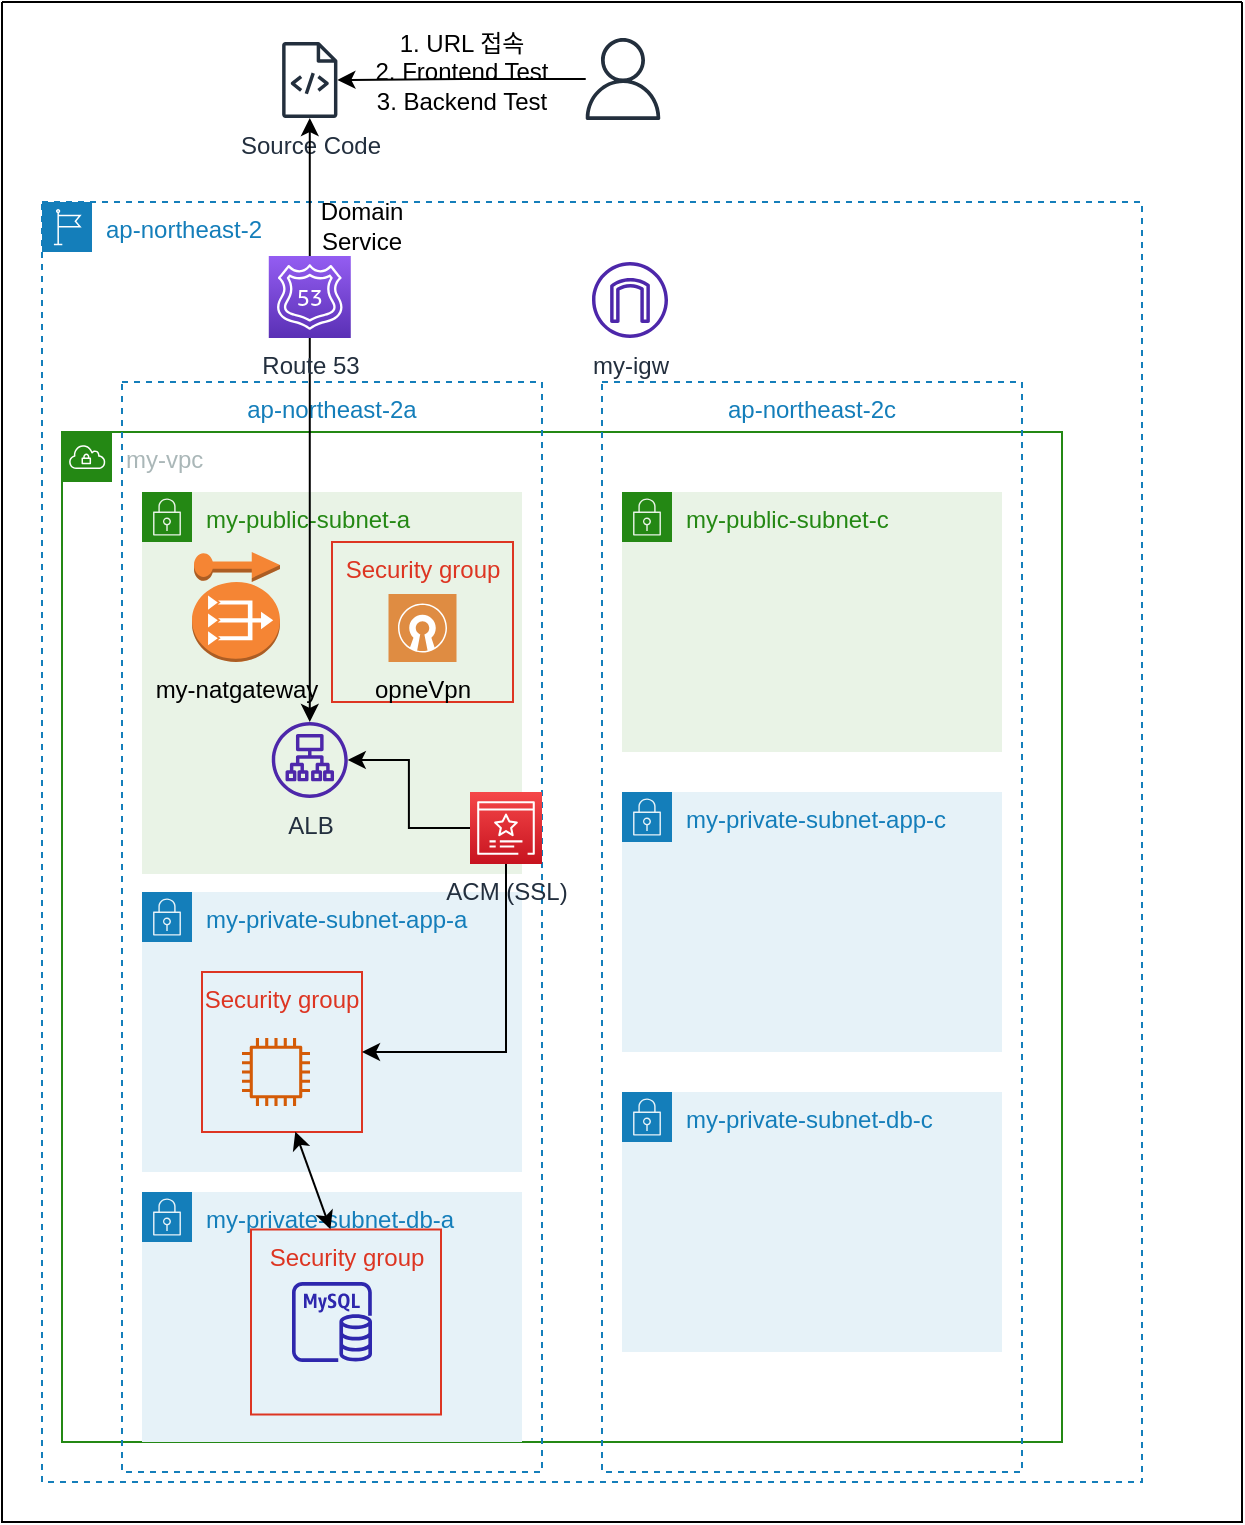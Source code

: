<mxfile version="21.6.6" type="github">
  <diagram name="페이지-1" id="v46Kw6hZMWN8n9hihEqH">
    <mxGraphModel dx="1071" dy="1174" grid="1" gridSize="10" guides="1" tooltips="1" connect="1" arrows="1" fold="1" page="1" pageScale="1" pageWidth="827" pageHeight="1169" math="0" shadow="0">
      <root>
        <mxCell id="0" />
        <mxCell id="1" parent="0" />
        <mxCell id="Re4XzMObqfCqmsB2IL9Q-99" value="" style="swimlane;startSize=0;" parent="1" vertex="1">
          <mxGeometry x="50" y="50" width="620" height="760" as="geometry" />
        </mxCell>
        <mxCell id="Re4XzMObqfCqmsB2IL9Q-1" value="ap-northeast-2" style="points=[[0,0],[0.25,0],[0.5,0],[0.75,0],[1,0],[1,0.25],[1,0.5],[1,0.75],[1,1],[0.75,1],[0.5,1],[0.25,1],[0,1],[0,0.75],[0,0.5],[0,0.25]];outlineConnect=0;gradientColor=none;html=1;whiteSpace=wrap;fontSize=12;fontStyle=0;container=1;pointerEvents=0;collapsible=0;recursiveResize=0;shape=mxgraph.aws4.group;grIcon=mxgraph.aws4.group_region;strokeColor=#147EBA;fillColor=none;verticalAlign=top;align=left;spacingLeft=30;fontColor=#147EBA;dashed=1;" parent="Re4XzMObqfCqmsB2IL9Q-99" vertex="1">
          <mxGeometry x="20" y="100" width="550" height="640" as="geometry" />
        </mxCell>
        <mxCell id="Re4XzMObqfCqmsB2IL9Q-2" value="my-vpc" style="points=[[0,0],[0.25,0],[0.5,0],[0.75,0],[1,0],[1,0.25],[1,0.5],[1,0.75],[1,1],[0.75,1],[0.5,1],[0.25,1],[0,1],[0,0.75],[0,0.5],[0,0.25]];outlineConnect=0;gradientColor=none;html=1;whiteSpace=wrap;fontSize=12;fontStyle=0;container=1;pointerEvents=0;collapsible=0;recursiveResize=0;shape=mxgraph.aws4.group;grIcon=mxgraph.aws4.group_vpc;strokeColor=#248814;fillColor=none;verticalAlign=top;align=left;spacingLeft=30;fontColor=#AAB7B8;dashed=0;" parent="Re4XzMObqfCqmsB2IL9Q-1" vertex="1">
          <mxGeometry x="10" y="115" width="500" height="505" as="geometry" />
        </mxCell>
        <mxCell id="Re4XzMObqfCqmsB2IL9Q-4" value="ap-northeast-2c" style="fillColor=none;strokeColor=#147EBA;dashed=1;verticalAlign=top;fontStyle=0;fontColor=#147EBA;whiteSpace=wrap;html=1;" parent="Re4XzMObqfCqmsB2IL9Q-2" vertex="1">
          <mxGeometry x="270" y="-25" width="210" height="545" as="geometry" />
        </mxCell>
        <mxCell id="Re4XzMObqfCqmsB2IL9Q-3" value="ap-northeast-2a" style="fillColor=none;strokeColor=#147EBA;dashed=1;verticalAlign=top;fontStyle=0;fontColor=#147EBA;whiteSpace=wrap;html=1;" parent="Re4XzMObqfCqmsB2IL9Q-2" vertex="1">
          <mxGeometry x="30" y="-25" width="210" height="545" as="geometry" />
        </mxCell>
        <mxCell id="Re4XzMObqfCqmsB2IL9Q-5" value="my-public-subnet-a" style="points=[[0,0],[0.25,0],[0.5,0],[0.75,0],[1,0],[1,0.25],[1,0.5],[1,0.75],[1,1],[0.75,1],[0.5,1],[0.25,1],[0,1],[0,0.75],[0,0.5],[0,0.25]];outlineConnect=0;gradientColor=none;html=1;whiteSpace=wrap;fontSize=12;fontStyle=0;container=1;pointerEvents=0;collapsible=0;recursiveResize=0;shape=mxgraph.aws4.group;grIcon=mxgraph.aws4.group_security_group;grStroke=0;strokeColor=#248814;fillColor=#E9F3E6;verticalAlign=top;align=left;spacingLeft=30;fontColor=#248814;dashed=0;" parent="Re4XzMObqfCqmsB2IL9Q-2" vertex="1">
          <mxGeometry x="40" y="30" width="190" height="191" as="geometry" />
        </mxCell>
        <mxCell id="Re4XzMObqfCqmsB2IL9Q-92" value="Security group" style="fillColor=none;strokeColor=#DD3522;verticalAlign=top;fontStyle=0;fontColor=#DD3522;whiteSpace=wrap;html=1;" parent="Re4XzMObqfCqmsB2IL9Q-5" vertex="1">
          <mxGeometry x="95" y="25" width="90.5" height="80" as="geometry" />
        </mxCell>
        <mxCell id="Re4XzMObqfCqmsB2IL9Q-91" value="opneVpn" style="sketch=0;pointerEvents=1;shadow=0;dashed=0;html=1;strokeColor=none;fillColor=#DF8C42;labelPosition=center;verticalLabelPosition=bottom;verticalAlign=top;align=center;outlineConnect=0;shape=mxgraph.veeam2.open_vpn;" parent="Re4XzMObqfCqmsB2IL9Q-5" vertex="1">
          <mxGeometry x="123.25" y="51" width="34" height="34" as="geometry" />
        </mxCell>
        <mxCell id="whf_MD7dpo_F-JLpSCtN-2" value="ALB" style="sketch=0;outlineConnect=0;fontColor=#232F3E;gradientColor=none;fillColor=#4D27AA;strokeColor=none;dashed=0;verticalLabelPosition=bottom;verticalAlign=top;align=center;html=1;fontSize=12;fontStyle=0;aspect=fixed;pointerEvents=1;shape=mxgraph.aws4.application_load_balancer;" vertex="1" parent="Re4XzMObqfCqmsB2IL9Q-5">
          <mxGeometry x="64.89" y="115" width="38" height="38" as="geometry" />
        </mxCell>
        <mxCell id="Re4XzMObqfCqmsB2IL9Q-6" value="my-private-subnet-app-a" style="points=[[0,0],[0.25,0],[0.5,0],[0.75,0],[1,0],[1,0.25],[1,0.5],[1,0.75],[1,1],[0.75,1],[0.5,1],[0.25,1],[0,1],[0,0.75],[0,0.5],[0,0.25]];outlineConnect=0;gradientColor=none;html=1;whiteSpace=wrap;fontSize=12;fontStyle=0;container=1;pointerEvents=0;collapsible=0;recursiveResize=0;shape=mxgraph.aws4.group;grIcon=mxgraph.aws4.group_security_group;grStroke=0;strokeColor=#147EBA;fillColor=#E6F2F8;verticalAlign=top;align=left;spacingLeft=30;fontColor=#147EBA;dashed=0;" parent="Re4XzMObqfCqmsB2IL9Q-2" vertex="1">
          <mxGeometry x="40" y="230" width="190" height="140" as="geometry" />
        </mxCell>
        <mxCell id="whf_MD7dpo_F-JLpSCtN-25" value="Security group" style="fillColor=none;strokeColor=#DD3522;verticalAlign=top;fontStyle=0;fontColor=#DD3522;whiteSpace=wrap;html=1;" vertex="1" parent="Re4XzMObqfCqmsB2IL9Q-6">
          <mxGeometry x="30" y="40" width="80" height="80" as="geometry" />
        </mxCell>
        <mxCell id="whf_MD7dpo_F-JLpSCtN-27" value="" style="sketch=0;outlineConnect=0;fontColor=#232F3E;gradientColor=none;fillColor=#D45B07;strokeColor=none;dashed=0;verticalLabelPosition=bottom;verticalAlign=top;align=center;html=1;fontSize=12;fontStyle=0;aspect=fixed;pointerEvents=1;shape=mxgraph.aws4.instance2;" vertex="1" parent="Re4XzMObqfCqmsB2IL9Q-6">
          <mxGeometry x="50" y="73" width="34" height="34" as="geometry" />
        </mxCell>
        <mxCell id="Re4XzMObqfCqmsB2IL9Q-7" value="my-private-subnet-db-a" style="points=[[0,0],[0.25,0],[0.5,0],[0.75,0],[1,0],[1,0.25],[1,0.5],[1,0.75],[1,1],[0.75,1],[0.5,1],[0.25,1],[0,1],[0,0.75],[0,0.5],[0,0.25]];outlineConnect=0;gradientColor=none;html=1;whiteSpace=wrap;fontSize=12;fontStyle=0;container=1;pointerEvents=0;collapsible=0;recursiveResize=0;shape=mxgraph.aws4.group;grIcon=mxgraph.aws4.group_security_group;grStroke=0;strokeColor=#147EBA;fillColor=#E6F2F8;verticalAlign=top;align=left;spacingLeft=30;fontColor=#147EBA;dashed=0;" parent="Re4XzMObqfCqmsB2IL9Q-2" vertex="1">
          <mxGeometry x="40" y="380" width="190" height="125" as="geometry" />
        </mxCell>
        <mxCell id="whf_MD7dpo_F-JLpSCtN-26" value="Security group" style="fillColor=none;strokeColor=#DD3522;verticalAlign=top;fontStyle=0;fontColor=#DD3522;whiteSpace=wrap;html=1;" vertex="1" parent="Re4XzMObqfCqmsB2IL9Q-7">
          <mxGeometry x="54.5" y="18.75" width="95" height="92.5" as="geometry" />
        </mxCell>
        <mxCell id="Re4XzMObqfCqmsB2IL9Q-8" value="my-public-subnet-c" style="points=[[0,0],[0.25,0],[0.5,0],[0.75,0],[1,0],[1,0.25],[1,0.5],[1,0.75],[1,1],[0.75,1],[0.5,1],[0.25,1],[0,1],[0,0.75],[0,0.5],[0,0.25]];outlineConnect=0;gradientColor=none;html=1;whiteSpace=wrap;fontSize=12;fontStyle=0;container=1;pointerEvents=0;collapsible=0;recursiveResize=0;shape=mxgraph.aws4.group;grIcon=mxgraph.aws4.group_security_group;grStroke=0;strokeColor=#248814;fillColor=#E9F3E6;verticalAlign=top;align=left;spacingLeft=30;fontColor=#248814;dashed=0;" parent="Re4XzMObqfCqmsB2IL9Q-2" vertex="1">
          <mxGeometry x="280" y="30" width="190" height="130" as="geometry" />
        </mxCell>
        <mxCell id="Re4XzMObqfCqmsB2IL9Q-10" value="my-private-subnet-app-c" style="points=[[0,0],[0.25,0],[0.5,0],[0.75,0],[1,0],[1,0.25],[1,0.5],[1,0.75],[1,1],[0.75,1],[0.5,1],[0.25,1],[0,1],[0,0.75],[0,0.5],[0,0.25]];outlineConnect=0;gradientColor=none;html=1;whiteSpace=wrap;fontSize=12;fontStyle=0;container=1;pointerEvents=0;collapsible=0;recursiveResize=0;shape=mxgraph.aws4.group;grIcon=mxgraph.aws4.group_security_group;grStroke=0;strokeColor=#147EBA;fillColor=#E6F2F8;verticalAlign=top;align=left;spacingLeft=30;fontColor=#147EBA;dashed=0;" parent="Re4XzMObqfCqmsB2IL9Q-2" vertex="1">
          <mxGeometry x="280" y="180" width="190" height="130" as="geometry" />
        </mxCell>
        <mxCell id="Re4XzMObqfCqmsB2IL9Q-11" value="my-private-subnet-db-c" style="points=[[0,0],[0.25,0],[0.5,0],[0.75,0],[1,0],[1,0.25],[1,0.5],[1,0.75],[1,1],[0.75,1],[0.5,1],[0.25,1],[0,1],[0,0.75],[0,0.5],[0,0.25]];outlineConnect=0;gradientColor=none;html=1;whiteSpace=wrap;fontSize=12;fontStyle=0;container=1;pointerEvents=0;collapsible=0;recursiveResize=0;shape=mxgraph.aws4.group;grIcon=mxgraph.aws4.group_security_group;grStroke=0;strokeColor=#147EBA;fillColor=#E6F2F8;verticalAlign=top;align=left;spacingLeft=30;fontColor=#147EBA;dashed=0;" parent="Re4XzMObqfCqmsB2IL9Q-2" vertex="1">
          <mxGeometry x="280" y="330" width="190" height="130" as="geometry" />
        </mxCell>
        <mxCell id="Re4XzMObqfCqmsB2IL9Q-90" value="" style="outlineConnect=0;dashed=0;verticalLabelPosition=bottom;verticalAlign=top;align=center;html=1;shape=mxgraph.aws3.elastic_ip;fillColor=#F58534;gradientColor=none;" parent="Re4XzMObqfCqmsB2IL9Q-2" vertex="1">
          <mxGeometry x="66" y="60" width="43" height="15" as="geometry" />
        </mxCell>
        <mxCell id="Re4XzMObqfCqmsB2IL9Q-12" value="my-natgateway" style="outlineConnect=0;dashed=0;verticalLabelPosition=bottom;verticalAlign=top;align=center;html=1;shape=mxgraph.aws3.vpc_nat_gateway;fillColor=#F58534;gradientColor=none;" parent="Re4XzMObqfCqmsB2IL9Q-2" vertex="1">
          <mxGeometry x="65" y="75" width="44" height="40" as="geometry" />
        </mxCell>
        <mxCell id="whf_MD7dpo_F-JLpSCtN-12" style="edgeStyle=orthogonalEdgeStyle;rounded=0;orthogonalLoop=1;jettySize=auto;html=1;" edge="1" parent="Re4XzMObqfCqmsB2IL9Q-2" source="whf_MD7dpo_F-JLpSCtN-10" target="whf_MD7dpo_F-JLpSCtN-2">
          <mxGeometry relative="1" as="geometry" />
        </mxCell>
        <mxCell id="whf_MD7dpo_F-JLpSCtN-24" style="edgeStyle=orthogonalEdgeStyle;rounded=0;orthogonalLoop=1;jettySize=auto;html=1;entryX=1;entryY=0.5;entryDx=0;entryDy=0;" edge="1" parent="Re4XzMObqfCqmsB2IL9Q-2" source="whf_MD7dpo_F-JLpSCtN-10" target="whf_MD7dpo_F-JLpSCtN-25">
          <mxGeometry relative="1" as="geometry">
            <mxPoint x="190" y="310" as="targetPoint" />
            <Array as="points">
              <mxPoint x="222" y="310" />
            </Array>
          </mxGeometry>
        </mxCell>
        <mxCell id="whf_MD7dpo_F-JLpSCtN-10" value="ACM (SSL)" style="sketch=0;points=[[0,0,0],[0.25,0,0],[0.5,0,0],[0.75,0,0],[1,0,0],[0,1,0],[0.25,1,0],[0.5,1,0],[0.75,1,0],[1,1,0],[0,0.25,0],[0,0.5,0],[0,0.75,0],[1,0.25,0],[1,0.5,0],[1,0.75,0]];outlineConnect=0;fontColor=#232F3E;gradientColor=#F54749;gradientDirection=north;fillColor=#C7131F;strokeColor=#ffffff;dashed=0;verticalLabelPosition=bottom;verticalAlign=top;align=center;html=1;fontSize=12;fontStyle=0;aspect=fixed;shape=mxgraph.aws4.resourceIcon;resIcon=mxgraph.aws4.certificate_manager_3;" vertex="1" parent="Re4XzMObqfCqmsB2IL9Q-2">
          <mxGeometry x="204" y="180" width="36" height="36" as="geometry" />
        </mxCell>
        <mxCell id="whf_MD7dpo_F-JLpSCtN-22" value="" style="sketch=0;outlineConnect=0;fontColor=#232F3E;gradientColor=none;fillColor=#2E27AD;strokeColor=none;dashed=0;verticalLabelPosition=bottom;verticalAlign=top;align=center;html=1;fontSize=12;fontStyle=0;aspect=fixed;pointerEvents=1;shape=mxgraph.aws4.rds_mysql_instance;" vertex="1" parent="Re4XzMObqfCqmsB2IL9Q-2">
          <mxGeometry x="115" y="425" width="40" height="40" as="geometry" />
        </mxCell>
        <mxCell id="whf_MD7dpo_F-JLpSCtN-23" value="" style="endArrow=classic;startArrow=classic;html=1;rounded=0;entryX=0.583;entryY=0.998;entryDx=0;entryDy=0;entryPerimeter=0;exitX=0.418;exitY=-0.002;exitDx=0;exitDy=0;exitPerimeter=0;" edge="1" parent="Re4XzMObqfCqmsB2IL9Q-2" source="whf_MD7dpo_F-JLpSCtN-26" target="whf_MD7dpo_F-JLpSCtN-25">
          <mxGeometry width="50" height="50" relative="1" as="geometry">
            <mxPoint x="130" y="425" as="sourcePoint" />
            <mxPoint x="108" y="360" as="targetPoint" />
          </mxGeometry>
        </mxCell>
        <mxCell id="Re4XzMObqfCqmsB2IL9Q-41" value="my-igw" style="sketch=0;outlineConnect=0;fontColor=#232F3E;gradientColor=none;fillColor=#4D27AA;strokeColor=none;dashed=0;verticalLabelPosition=bottom;verticalAlign=top;align=center;html=1;fontSize=12;fontStyle=0;aspect=fixed;pointerEvents=1;shape=mxgraph.aws4.internet_gateway;" parent="Re4XzMObqfCqmsB2IL9Q-1" vertex="1">
          <mxGeometry x="275" y="30" width="38" height="38" as="geometry" />
        </mxCell>
        <mxCell id="whf_MD7dpo_F-JLpSCtN-9" style="edgeStyle=orthogonalEdgeStyle;rounded=0;orthogonalLoop=1;jettySize=auto;html=1;" edge="1" parent="Re4XzMObqfCqmsB2IL9Q-1" source="whf_MD7dpo_F-JLpSCtN-1" target="whf_MD7dpo_F-JLpSCtN-2">
          <mxGeometry relative="1" as="geometry" />
        </mxCell>
        <mxCell id="whf_MD7dpo_F-JLpSCtN-1" value="Route 53" style="sketch=0;points=[[0,0,0],[0.25,0,0],[0.5,0,0],[0.75,0,0],[1,0,0],[0,1,0],[0.25,1,0],[0.5,1,0],[0.75,1,0],[1,1,0],[0,0.25,0],[0,0.5,0],[0,0.75,0],[1,0.25,0],[1,0.5,0],[1,0.75,0]];outlineConnect=0;fontColor=#232F3E;gradientColor=#945DF2;gradientDirection=north;fillColor=#5A30B5;strokeColor=#ffffff;dashed=0;verticalLabelPosition=bottom;verticalAlign=top;align=center;html=1;fontSize=12;fontStyle=0;aspect=fixed;shape=mxgraph.aws4.resourceIcon;resIcon=mxgraph.aws4.route_53;" vertex="1" parent="Re4XzMObqfCqmsB2IL9Q-1">
          <mxGeometry x="113.39" y="27" width="41" height="41" as="geometry" />
        </mxCell>
        <mxCell id="whf_MD7dpo_F-JLpSCtN-8" value="Domain Service" style="text;html=1;strokeColor=none;fillColor=none;align=center;verticalAlign=middle;whiteSpace=wrap;rounded=0;" vertex="1" parent="Re4XzMObqfCqmsB2IL9Q-1">
          <mxGeometry x="130" y="-3" width="60" height="30" as="geometry" />
        </mxCell>
        <mxCell id="whf_MD7dpo_F-JLpSCtN-3" value="Source Code" style="sketch=0;outlineConnect=0;fontColor=#232F3E;gradientColor=none;fillColor=#232F3D;strokeColor=none;dashed=0;verticalLabelPosition=bottom;verticalAlign=top;align=center;html=1;fontSize=12;fontStyle=0;aspect=fixed;pointerEvents=1;shape=mxgraph.aws4.source_code;" vertex="1" parent="Re4XzMObqfCqmsB2IL9Q-99">
          <mxGeometry x="140" y="20" width="27.77" height="38" as="geometry" />
        </mxCell>
        <mxCell id="whf_MD7dpo_F-JLpSCtN-5" style="edgeStyle=orthogonalEdgeStyle;rounded=0;orthogonalLoop=1;jettySize=auto;html=1;" edge="1" parent="Re4XzMObqfCqmsB2IL9Q-99" source="whf_MD7dpo_F-JLpSCtN-4" target="whf_MD7dpo_F-JLpSCtN-3">
          <mxGeometry relative="1" as="geometry" />
        </mxCell>
        <mxCell id="whf_MD7dpo_F-JLpSCtN-4" value="" style="sketch=0;outlineConnect=0;fontColor=#232F3E;gradientColor=none;fillColor=#232F3D;strokeColor=none;dashed=0;verticalLabelPosition=bottom;verticalAlign=top;align=center;html=1;fontSize=12;fontStyle=0;aspect=fixed;pointerEvents=1;shape=mxgraph.aws4.user;" vertex="1" parent="Re4XzMObqfCqmsB2IL9Q-99">
          <mxGeometry x="290" y="18" width="41" height="41" as="geometry" />
        </mxCell>
        <mxCell id="whf_MD7dpo_F-JLpSCtN-6" value="1. URL 접속&lt;br&gt;2. Frontend Test&lt;br&gt;3. Backend Test" style="text;html=1;strokeColor=none;fillColor=none;align=center;verticalAlign=middle;whiteSpace=wrap;rounded=0;" vertex="1" parent="Re4XzMObqfCqmsB2IL9Q-99">
          <mxGeometry x="180" y="20" width="100" height="30" as="geometry" />
        </mxCell>
        <mxCell id="whf_MD7dpo_F-JLpSCtN-7" style="edgeStyle=orthogonalEdgeStyle;rounded=0;orthogonalLoop=1;jettySize=auto;html=1;" edge="1" parent="Re4XzMObqfCqmsB2IL9Q-99" source="whf_MD7dpo_F-JLpSCtN-1" target="whf_MD7dpo_F-JLpSCtN-3">
          <mxGeometry relative="1" as="geometry" />
        </mxCell>
      </root>
    </mxGraphModel>
  </diagram>
</mxfile>
